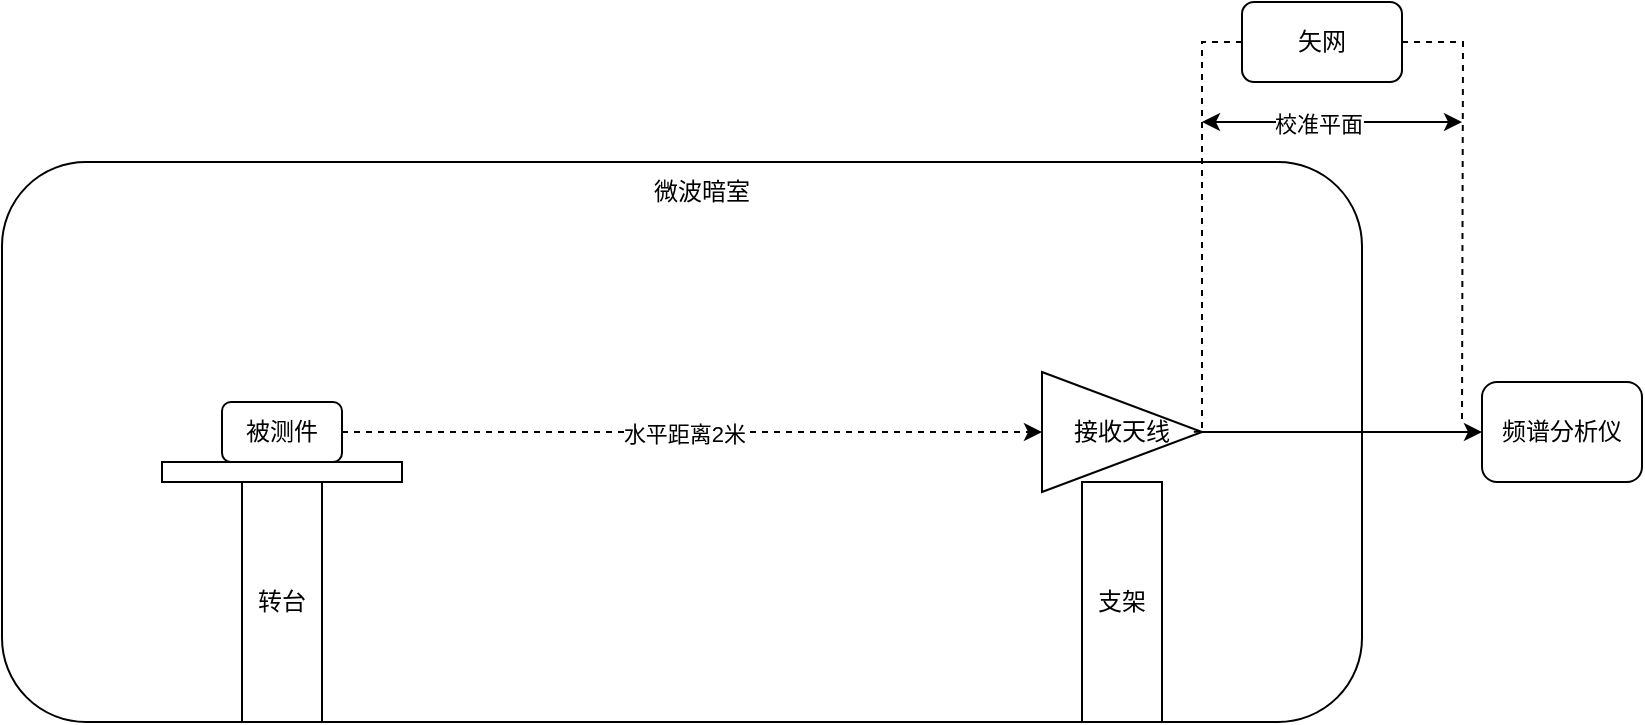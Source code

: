 <mxfile version="24.3.1" type="github">
  <diagram name="第 1 页" id="T15RsEVhsCTgL211F_5p">
    <mxGraphModel dx="983" dy="534" grid="1" gridSize="10" guides="1" tooltips="1" connect="1" arrows="1" fold="1" page="1" pageScale="1" pageWidth="827" pageHeight="1169" math="0" shadow="0">
      <root>
        <mxCell id="0" />
        <mxCell id="1" parent="0" />
        <mxCell id="zVbJIeom8veAWXVdhtGy-1" value="" style="rounded=1;whiteSpace=wrap;html=1;" vertex="1" parent="1">
          <mxGeometry y="120" width="680" height="280" as="geometry" />
        </mxCell>
        <mxCell id="zVbJIeom8veAWXVdhtGy-2" value="转台" style="rounded=0;whiteSpace=wrap;html=1;" vertex="1" parent="1">
          <mxGeometry x="120" y="280" width="40" height="120" as="geometry" />
        </mxCell>
        <mxCell id="zVbJIeom8veAWXVdhtGy-3" value="" style="rounded=0;whiteSpace=wrap;html=1;" vertex="1" parent="1">
          <mxGeometry x="80" y="270" width="120" height="10" as="geometry" />
        </mxCell>
        <mxCell id="zVbJIeom8veAWXVdhtGy-8" style="edgeStyle=orthogonalEdgeStyle;rounded=0;orthogonalLoop=1;jettySize=auto;html=1;exitX=1;exitY=0.5;exitDx=0;exitDy=0;entryX=0;entryY=0.5;entryDx=0;entryDy=0;dashed=1;" edge="1" parent="1" source="zVbJIeom8veAWXVdhtGy-5" target="zVbJIeom8veAWXVdhtGy-6">
          <mxGeometry relative="1" as="geometry" />
        </mxCell>
        <mxCell id="zVbJIeom8veAWXVdhtGy-21" value="水平距离2米" style="edgeLabel;html=1;align=center;verticalAlign=middle;resizable=0;points=[];" vertex="1" connectable="0" parent="zVbJIeom8veAWXVdhtGy-8">
          <mxGeometry x="-0.022" y="-1" relative="1" as="geometry">
            <mxPoint as="offset" />
          </mxGeometry>
        </mxCell>
        <mxCell id="zVbJIeom8veAWXVdhtGy-5" value="被测件" style="rounded=1;whiteSpace=wrap;html=1;" vertex="1" parent="1">
          <mxGeometry x="110" y="240" width="60" height="30" as="geometry" />
        </mxCell>
        <mxCell id="zVbJIeom8veAWXVdhtGy-12" style="edgeStyle=orthogonalEdgeStyle;rounded=0;orthogonalLoop=1;jettySize=auto;html=1;exitX=1;exitY=0.5;exitDx=0;exitDy=0;entryX=0;entryY=0.5;entryDx=0;entryDy=0;" edge="1" parent="1" source="zVbJIeom8veAWXVdhtGy-6" target="zVbJIeom8veAWXVdhtGy-11">
          <mxGeometry relative="1" as="geometry" />
        </mxCell>
        <mxCell id="zVbJIeom8veAWXVdhtGy-6" value="接收天线" style="triangle;whiteSpace=wrap;html=1;" vertex="1" parent="1">
          <mxGeometry x="520" y="225" width="80" height="60" as="geometry" />
        </mxCell>
        <mxCell id="zVbJIeom8veAWXVdhtGy-7" value="支架" style="rounded=0;whiteSpace=wrap;html=1;" vertex="1" parent="1">
          <mxGeometry x="540" y="280" width="40" height="120" as="geometry" />
        </mxCell>
        <mxCell id="zVbJIeom8veAWXVdhtGy-11" value="频谱分析仪" style="rounded=1;whiteSpace=wrap;html=1;" vertex="1" parent="1">
          <mxGeometry x="740" y="230" width="80" height="50" as="geometry" />
        </mxCell>
        <mxCell id="zVbJIeom8veAWXVdhtGy-22" style="edgeStyle=orthogonalEdgeStyle;rounded=0;orthogonalLoop=1;jettySize=auto;html=1;exitX=1;exitY=0.5;exitDx=0;exitDy=0;endArrow=none;endFill=0;dashed=1;" edge="1" parent="1" source="zVbJIeom8veAWXVdhtGy-13">
          <mxGeometry relative="1" as="geometry">
            <mxPoint x="730" y="250" as="targetPoint" />
          </mxGeometry>
        </mxCell>
        <mxCell id="zVbJIeom8veAWXVdhtGy-13" value="矢网" style="rounded=1;whiteSpace=wrap;html=1;" vertex="1" parent="1">
          <mxGeometry x="620" y="40" width="80" height="40" as="geometry" />
        </mxCell>
        <mxCell id="zVbJIeom8veAWXVdhtGy-14" style="edgeStyle=orthogonalEdgeStyle;rounded=0;orthogonalLoop=1;jettySize=auto;html=1;exitX=0;exitY=0.5;exitDx=0;exitDy=0;entryX=0.928;entryY=0.499;entryDx=0;entryDy=0;entryPerimeter=0;dashed=1;endArrow=none;endFill=0;" edge="1" parent="1" source="zVbJIeom8veAWXVdhtGy-13" target="zVbJIeom8veAWXVdhtGy-6">
          <mxGeometry relative="1" as="geometry">
            <Array as="points">
              <mxPoint x="600" y="60" />
              <mxPoint x="600" y="255" />
            </Array>
          </mxGeometry>
        </mxCell>
        <mxCell id="zVbJIeom8veAWXVdhtGy-16" value="" style="endArrow=classic;startArrow=classic;html=1;rounded=0;" edge="1" parent="1">
          <mxGeometry width="50" height="50" relative="1" as="geometry">
            <mxPoint x="600" y="100" as="sourcePoint" />
            <mxPoint x="730" y="100" as="targetPoint" />
          </mxGeometry>
        </mxCell>
        <mxCell id="zVbJIeom8veAWXVdhtGy-17" value="校准平面" style="edgeLabel;html=1;align=center;verticalAlign=middle;resizable=0;points=[];" vertex="1" connectable="0" parent="zVbJIeom8veAWXVdhtGy-16">
          <mxGeometry x="-0.106" y="-1" relative="1" as="geometry">
            <mxPoint as="offset" />
          </mxGeometry>
        </mxCell>
        <mxCell id="zVbJIeom8veAWXVdhtGy-18" value="微波暗室" style="text;html=1;align=center;verticalAlign=middle;whiteSpace=wrap;rounded=0;" vertex="1" parent="1">
          <mxGeometry x="320" y="120" width="60" height="30" as="geometry" />
        </mxCell>
      </root>
    </mxGraphModel>
  </diagram>
</mxfile>
